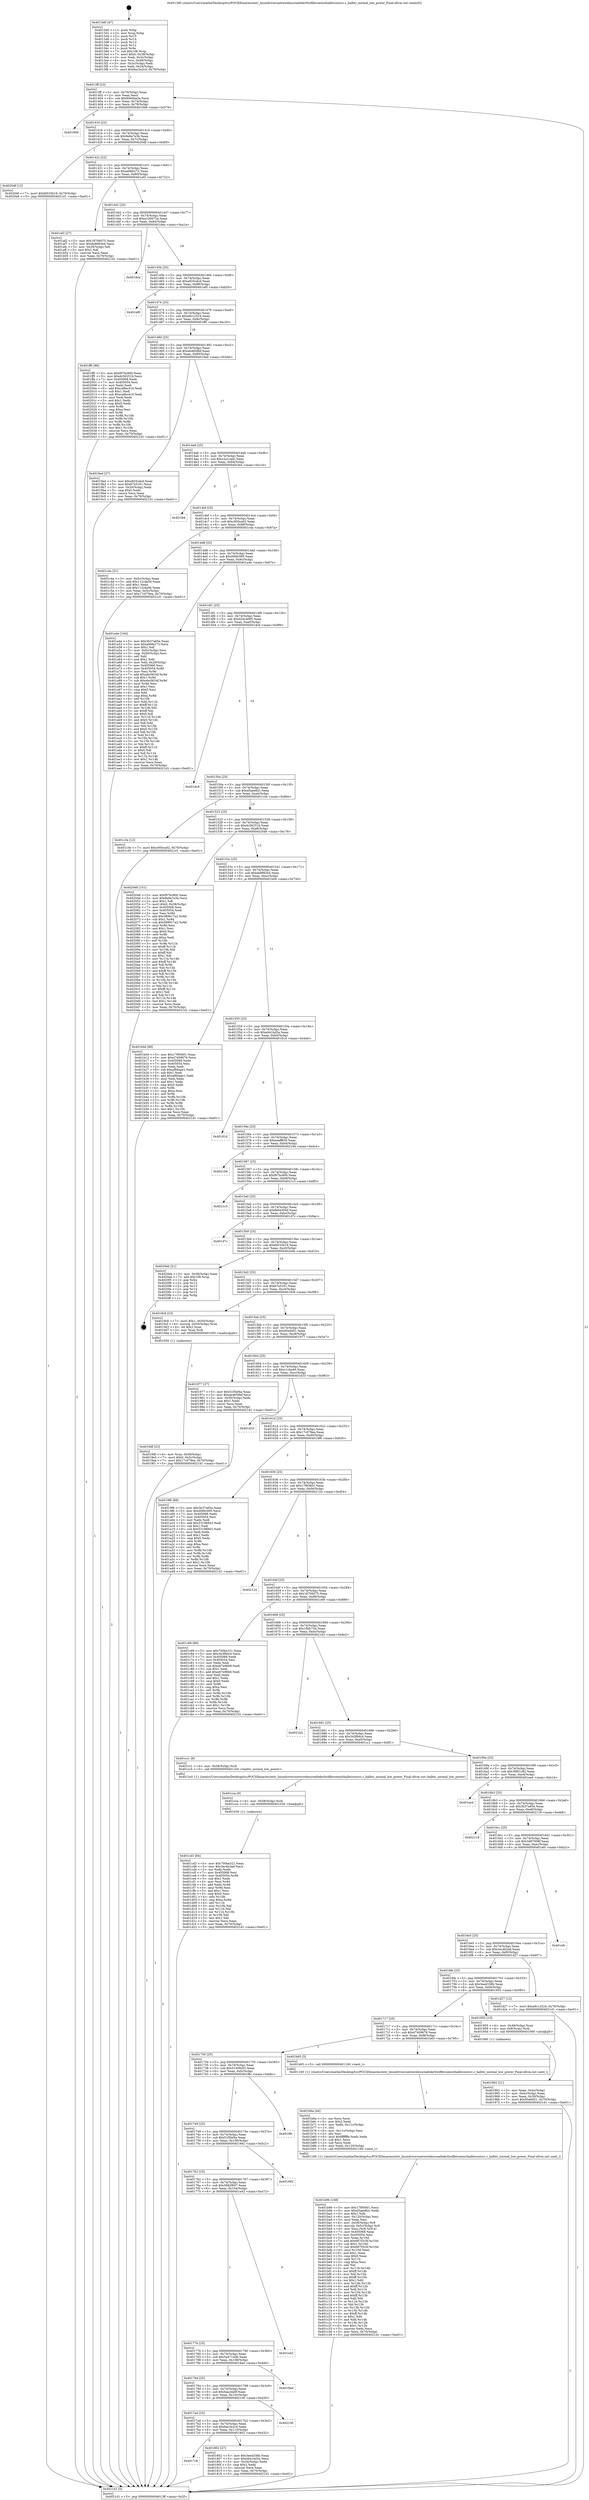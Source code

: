 digraph "0x4013d0" {
  label = "0x4013d0 (/mnt/c/Users/mathe/Desktop/tcc/POCII/binaries/extr_linuxdriversnetwirelessrealtekrtlwifibtcoexisthalbtcoutsrc.c_halbtc_normal_low_power_Final-ollvm.out::main(0))"
  labelloc = "t"
  node[shape=record]

  Entry [label="",width=0.3,height=0.3,shape=circle,fillcolor=black,style=filled]
  "0x4013ff" [label="{
     0x4013ff [23]\l
     | [instrs]\l
     &nbsp;&nbsp;0x4013ff \<+3\>: mov -0x70(%rbp),%eax\l
     &nbsp;&nbsp;0x401402 \<+2\>: mov %eax,%ecx\l
     &nbsp;&nbsp;0x401404 \<+6\>: sub $0x84b0ba3a,%ecx\l
     &nbsp;&nbsp;0x40140a \<+3\>: mov %eax,-0x74(%rbp)\l
     &nbsp;&nbsp;0x40140d \<+3\>: mov %ecx,-0x78(%rbp)\l
     &nbsp;&nbsp;0x401410 \<+6\>: je 0000000000401949 \<main+0x579\>\l
  }"]
  "0x401949" [label="{
     0x401949\l
  }", style=dashed]
  "0x401416" [label="{
     0x401416 [22]\l
     | [instrs]\l
     &nbsp;&nbsp;0x401416 \<+5\>: jmp 000000000040141b \<main+0x4b\>\l
     &nbsp;&nbsp;0x40141b \<+3\>: mov -0x74(%rbp),%eax\l
     &nbsp;&nbsp;0x40141e \<+5\>: sub $0x9e9a7e3b,%eax\l
     &nbsp;&nbsp;0x401423 \<+3\>: mov %eax,-0x7c(%rbp)\l
     &nbsp;&nbsp;0x401426 \<+6\>: je 00000000004020df \<main+0xd0f\>\l
  }"]
  Exit [label="",width=0.3,height=0.3,shape=circle,fillcolor=black,style=filled,peripheries=2]
  "0x4020df" [label="{
     0x4020df [12]\l
     | [instrs]\l
     &nbsp;&nbsp;0x4020df \<+7\>: movl $0xfd533b19,-0x70(%rbp)\l
     &nbsp;&nbsp;0x4020e6 \<+5\>: jmp 00000000004021d1 \<main+0xe01\>\l
  }"]
  "0x40142c" [label="{
     0x40142c [22]\l
     | [instrs]\l
     &nbsp;&nbsp;0x40142c \<+5\>: jmp 0000000000401431 \<main+0x61\>\l
     &nbsp;&nbsp;0x401431 \<+3\>: mov -0x74(%rbp),%eax\l
     &nbsp;&nbsp;0x401434 \<+5\>: sub $0xa06fe273,%eax\l
     &nbsp;&nbsp;0x401439 \<+3\>: mov %eax,-0x80(%rbp)\l
     &nbsp;&nbsp;0x40143c \<+6\>: je 0000000000401af2 \<main+0x722\>\l
  }"]
  "0x401cd3" [label="{
     0x401cd3 [84]\l
     | [instrs]\l
     &nbsp;&nbsp;0x401cd3 \<+5\>: mov $0x700be321,%eax\l
     &nbsp;&nbsp;0x401cd8 \<+5\>: mov $0x3ec4b3ad,%ecx\l
     &nbsp;&nbsp;0x401cdd \<+2\>: xor %edx,%edx\l
     &nbsp;&nbsp;0x401cdf \<+7\>: mov 0x405068,%esi\l
     &nbsp;&nbsp;0x401ce6 \<+8\>: mov 0x405054,%r8d\l
     &nbsp;&nbsp;0x401cee \<+3\>: sub $0x1,%edx\l
     &nbsp;&nbsp;0x401cf1 \<+3\>: mov %esi,%r9d\l
     &nbsp;&nbsp;0x401cf4 \<+3\>: add %edx,%r9d\l
     &nbsp;&nbsp;0x401cf7 \<+4\>: imul %r9d,%esi\l
     &nbsp;&nbsp;0x401cfb \<+3\>: and $0x1,%esi\l
     &nbsp;&nbsp;0x401cfe \<+3\>: cmp $0x0,%esi\l
     &nbsp;&nbsp;0x401d01 \<+4\>: sete %r10b\l
     &nbsp;&nbsp;0x401d05 \<+4\>: cmp $0xa,%r8d\l
     &nbsp;&nbsp;0x401d09 \<+4\>: setl %r11b\l
     &nbsp;&nbsp;0x401d0d \<+3\>: mov %r10b,%bl\l
     &nbsp;&nbsp;0x401d10 \<+3\>: and %r11b,%bl\l
     &nbsp;&nbsp;0x401d13 \<+3\>: xor %r11b,%r10b\l
     &nbsp;&nbsp;0x401d16 \<+3\>: or %r10b,%bl\l
     &nbsp;&nbsp;0x401d19 \<+3\>: test $0x1,%bl\l
     &nbsp;&nbsp;0x401d1c \<+3\>: cmovne %ecx,%eax\l
     &nbsp;&nbsp;0x401d1f \<+3\>: mov %eax,-0x70(%rbp)\l
     &nbsp;&nbsp;0x401d22 \<+5\>: jmp 00000000004021d1 \<main+0xe01\>\l
  }"]
  "0x401af2" [label="{
     0x401af2 [27]\l
     | [instrs]\l
     &nbsp;&nbsp;0x401af2 \<+5\>: mov $0x18706075,%eax\l
     &nbsp;&nbsp;0x401af7 \<+5\>: mov $0xde8863e4,%ecx\l
     &nbsp;&nbsp;0x401afc \<+3\>: mov -0x29(%rbp),%dl\l
     &nbsp;&nbsp;0x401aff \<+3\>: test $0x1,%dl\l
     &nbsp;&nbsp;0x401b02 \<+3\>: cmovne %ecx,%eax\l
     &nbsp;&nbsp;0x401b05 \<+3\>: mov %eax,-0x70(%rbp)\l
     &nbsp;&nbsp;0x401b08 \<+5\>: jmp 00000000004021d1 \<main+0xe01\>\l
  }"]
  "0x401442" [label="{
     0x401442 [25]\l
     | [instrs]\l
     &nbsp;&nbsp;0x401442 \<+5\>: jmp 0000000000401447 \<main+0x77\>\l
     &nbsp;&nbsp;0x401447 \<+3\>: mov -0x74(%rbp),%eax\l
     &nbsp;&nbsp;0x40144a \<+5\>: sub $0xa1d0072a,%eax\l
     &nbsp;&nbsp;0x40144f \<+6\>: mov %eax,-0x84(%rbp)\l
     &nbsp;&nbsp;0x401455 \<+6\>: je 0000000000401dea \<main+0xa1a\>\l
  }"]
  "0x401cca" [label="{
     0x401cca [9]\l
     | [instrs]\l
     &nbsp;&nbsp;0x401cca \<+4\>: mov -0x58(%rbp),%rdi\l
     &nbsp;&nbsp;0x401cce \<+5\>: call 0000000000401030 \<free@plt\>\l
     | [calls]\l
     &nbsp;&nbsp;0x401030 \{1\} (unknown)\l
  }"]
  "0x401dea" [label="{
     0x401dea\l
  }", style=dashed]
  "0x40145b" [label="{
     0x40145b [25]\l
     | [instrs]\l
     &nbsp;&nbsp;0x40145b \<+5\>: jmp 0000000000401460 \<main+0x90\>\l
     &nbsp;&nbsp;0x401460 \<+3\>: mov -0x74(%rbp),%eax\l
     &nbsp;&nbsp;0x401463 \<+5\>: sub $0xa925cdcd,%eax\l
     &nbsp;&nbsp;0x401468 \<+6\>: mov %eax,-0x88(%rbp)\l
     &nbsp;&nbsp;0x40146e \<+6\>: je 0000000000401ef0 \<main+0xb20\>\l
  }"]
  "0x401b96" [label="{
     0x401b96 [168]\l
     | [instrs]\l
     &nbsp;&nbsp;0x401b96 \<+5\>: mov $0x17f95601,%ecx\l
     &nbsp;&nbsp;0x401b9b \<+5\>: mov $0xd5aee82c,%edx\l
     &nbsp;&nbsp;0x401ba0 \<+3\>: mov $0x1,%dil\l
     &nbsp;&nbsp;0x401ba3 \<+6\>: mov -0x120(%rbp),%esi\l
     &nbsp;&nbsp;0x401ba9 \<+3\>: imul %eax,%esi\l
     &nbsp;&nbsp;0x401bac \<+4\>: mov -0x58(%rbp),%r8\l
     &nbsp;&nbsp;0x401bb0 \<+4\>: movslq -0x5c(%rbp),%r9\l
     &nbsp;&nbsp;0x401bb4 \<+4\>: mov %esi,(%r8,%r9,4)\l
     &nbsp;&nbsp;0x401bb8 \<+7\>: mov 0x405068,%eax\l
     &nbsp;&nbsp;0x401bbf \<+7\>: mov 0x405054,%esi\l
     &nbsp;&nbsp;0x401bc6 \<+3\>: mov %eax,%r10d\l
     &nbsp;&nbsp;0x401bc9 \<+7\>: add $0x687f3c5f,%r10d\l
     &nbsp;&nbsp;0x401bd0 \<+4\>: sub $0x1,%r10d\l
     &nbsp;&nbsp;0x401bd4 \<+7\>: sub $0x687f3c5f,%r10d\l
     &nbsp;&nbsp;0x401bdb \<+4\>: imul %r10d,%eax\l
     &nbsp;&nbsp;0x401bdf \<+3\>: and $0x1,%eax\l
     &nbsp;&nbsp;0x401be2 \<+3\>: cmp $0x0,%eax\l
     &nbsp;&nbsp;0x401be5 \<+4\>: sete %r11b\l
     &nbsp;&nbsp;0x401be9 \<+3\>: cmp $0xa,%esi\l
     &nbsp;&nbsp;0x401bec \<+3\>: setl %bl\l
     &nbsp;&nbsp;0x401bef \<+3\>: mov %r11b,%r14b\l
     &nbsp;&nbsp;0x401bf2 \<+4\>: xor $0xff,%r14b\l
     &nbsp;&nbsp;0x401bf6 \<+3\>: mov %bl,%r15b\l
     &nbsp;&nbsp;0x401bf9 \<+4\>: xor $0xff,%r15b\l
     &nbsp;&nbsp;0x401bfd \<+4\>: xor $0x1,%dil\l
     &nbsp;&nbsp;0x401c01 \<+3\>: mov %r14b,%r12b\l
     &nbsp;&nbsp;0x401c04 \<+4\>: and $0xff,%r12b\l
     &nbsp;&nbsp;0x401c08 \<+3\>: and %dil,%r11b\l
     &nbsp;&nbsp;0x401c0b \<+3\>: mov %r15b,%r13b\l
     &nbsp;&nbsp;0x401c0e \<+4\>: and $0xff,%r13b\l
     &nbsp;&nbsp;0x401c12 \<+3\>: and %dil,%bl\l
     &nbsp;&nbsp;0x401c15 \<+3\>: or %r11b,%r12b\l
     &nbsp;&nbsp;0x401c18 \<+3\>: or %bl,%r13b\l
     &nbsp;&nbsp;0x401c1b \<+3\>: xor %r13b,%r12b\l
     &nbsp;&nbsp;0x401c1e \<+3\>: or %r15b,%r14b\l
     &nbsp;&nbsp;0x401c21 \<+4\>: xor $0xff,%r14b\l
     &nbsp;&nbsp;0x401c25 \<+4\>: or $0x1,%dil\l
     &nbsp;&nbsp;0x401c29 \<+3\>: and %dil,%r14b\l
     &nbsp;&nbsp;0x401c2c \<+3\>: or %r14b,%r12b\l
     &nbsp;&nbsp;0x401c2f \<+4\>: test $0x1,%r12b\l
     &nbsp;&nbsp;0x401c33 \<+3\>: cmovne %edx,%ecx\l
     &nbsp;&nbsp;0x401c36 \<+3\>: mov %ecx,-0x70(%rbp)\l
     &nbsp;&nbsp;0x401c39 \<+5\>: jmp 00000000004021d1 \<main+0xe01\>\l
  }"]
  "0x401ef0" [label="{
     0x401ef0\l
  }", style=dashed]
  "0x401474" [label="{
     0x401474 [25]\l
     | [instrs]\l
     &nbsp;&nbsp;0x401474 \<+5\>: jmp 0000000000401479 \<main+0xa9\>\l
     &nbsp;&nbsp;0x401479 \<+3\>: mov -0x74(%rbp),%eax\l
     &nbsp;&nbsp;0x40147c \<+5\>: sub $0xa9c12524,%eax\l
     &nbsp;&nbsp;0x401481 \<+6\>: mov %eax,-0x8c(%rbp)\l
     &nbsp;&nbsp;0x401487 \<+6\>: je 0000000000401ff0 \<main+0xc20\>\l
  }"]
  "0x401b6a" [label="{
     0x401b6a [44]\l
     | [instrs]\l
     &nbsp;&nbsp;0x401b6a \<+2\>: xor %ecx,%ecx\l
     &nbsp;&nbsp;0x401b6c \<+5\>: mov $0x2,%edx\l
     &nbsp;&nbsp;0x401b71 \<+6\>: mov %edx,-0x11c(%rbp)\l
     &nbsp;&nbsp;0x401b77 \<+1\>: cltd\l
     &nbsp;&nbsp;0x401b78 \<+6\>: mov -0x11c(%rbp),%esi\l
     &nbsp;&nbsp;0x401b7e \<+2\>: idiv %esi\l
     &nbsp;&nbsp;0x401b80 \<+6\>: imul $0xfffffffe,%edx,%edx\l
     &nbsp;&nbsp;0x401b86 \<+3\>: sub $0x1,%ecx\l
     &nbsp;&nbsp;0x401b89 \<+2\>: sub %ecx,%edx\l
     &nbsp;&nbsp;0x401b8b \<+6\>: mov %edx,-0x120(%rbp)\l
     &nbsp;&nbsp;0x401b91 \<+5\>: call 0000000000401160 \<next_i\>\l
     | [calls]\l
     &nbsp;&nbsp;0x401160 \{1\} (/mnt/c/Users/mathe/Desktop/tcc/POCII/binaries/extr_linuxdriversnetwirelessrealtekrtlwifibtcoexisthalbtcoutsrc.c_halbtc_normal_low_power_Final-ollvm.out::next_i)\l
  }"]
  "0x401ff0" [label="{
     0x401ff0 [88]\l
     | [instrs]\l
     &nbsp;&nbsp;0x401ff0 \<+5\>: mov $0xf97bc900,%eax\l
     &nbsp;&nbsp;0x401ff5 \<+5\>: mov $0xdc56251b,%ecx\l
     &nbsp;&nbsp;0x401ffa \<+7\>: mov 0x405068,%edx\l
     &nbsp;&nbsp;0x402001 \<+7\>: mov 0x405054,%esi\l
     &nbsp;&nbsp;0x402008 \<+2\>: mov %edx,%edi\l
     &nbsp;&nbsp;0x40200a \<+6\>: add $0xca8bc410,%edi\l
     &nbsp;&nbsp;0x402010 \<+3\>: sub $0x1,%edi\l
     &nbsp;&nbsp;0x402013 \<+6\>: sub $0xca8bc410,%edi\l
     &nbsp;&nbsp;0x402019 \<+3\>: imul %edi,%edx\l
     &nbsp;&nbsp;0x40201c \<+3\>: and $0x1,%edx\l
     &nbsp;&nbsp;0x40201f \<+3\>: cmp $0x0,%edx\l
     &nbsp;&nbsp;0x402022 \<+4\>: sete %r8b\l
     &nbsp;&nbsp;0x402026 \<+3\>: cmp $0xa,%esi\l
     &nbsp;&nbsp;0x402029 \<+4\>: setl %r9b\l
     &nbsp;&nbsp;0x40202d \<+3\>: mov %r8b,%r10b\l
     &nbsp;&nbsp;0x402030 \<+3\>: and %r9b,%r10b\l
     &nbsp;&nbsp;0x402033 \<+3\>: xor %r9b,%r8b\l
     &nbsp;&nbsp;0x402036 \<+3\>: or %r8b,%r10b\l
     &nbsp;&nbsp;0x402039 \<+4\>: test $0x1,%r10b\l
     &nbsp;&nbsp;0x40203d \<+3\>: cmovne %ecx,%eax\l
     &nbsp;&nbsp;0x402040 \<+3\>: mov %eax,-0x70(%rbp)\l
     &nbsp;&nbsp;0x402043 \<+5\>: jmp 00000000004021d1 \<main+0xe01\>\l
  }"]
  "0x40148d" [label="{
     0x40148d [25]\l
     | [instrs]\l
     &nbsp;&nbsp;0x40148d \<+5\>: jmp 0000000000401492 \<main+0xc2\>\l
     &nbsp;&nbsp;0x401492 \<+3\>: mov -0x74(%rbp),%eax\l
     &nbsp;&nbsp;0x401495 \<+5\>: sub $0xab4659bf,%eax\l
     &nbsp;&nbsp;0x40149a \<+6\>: mov %eax,-0x90(%rbp)\l
     &nbsp;&nbsp;0x4014a0 \<+6\>: je 00000000004019ad \<main+0x5dd\>\l
  }"]
  "0x4019df" [label="{
     0x4019df [23]\l
     | [instrs]\l
     &nbsp;&nbsp;0x4019df \<+4\>: mov %rax,-0x58(%rbp)\l
     &nbsp;&nbsp;0x4019e3 \<+7\>: movl $0x0,-0x5c(%rbp)\l
     &nbsp;&nbsp;0x4019ea \<+7\>: movl $0x17c079ea,-0x70(%rbp)\l
     &nbsp;&nbsp;0x4019f1 \<+5\>: jmp 00000000004021d1 \<main+0xe01\>\l
  }"]
  "0x4019ad" [label="{
     0x4019ad [27]\l
     | [instrs]\l
     &nbsp;&nbsp;0x4019ad \<+5\>: mov $0xa925cdcd,%eax\l
     &nbsp;&nbsp;0x4019b2 \<+5\>: mov $0x67a5161,%ecx\l
     &nbsp;&nbsp;0x4019b7 \<+3\>: mov -0x30(%rbp),%edx\l
     &nbsp;&nbsp;0x4019ba \<+3\>: cmp $0x0,%edx\l
     &nbsp;&nbsp;0x4019bd \<+3\>: cmove %ecx,%eax\l
     &nbsp;&nbsp;0x4019c0 \<+3\>: mov %eax,-0x70(%rbp)\l
     &nbsp;&nbsp;0x4019c3 \<+5\>: jmp 00000000004021d1 \<main+0xe01\>\l
  }"]
  "0x4014a6" [label="{
     0x4014a6 [25]\l
     | [instrs]\l
     &nbsp;&nbsp;0x4014a6 \<+5\>: jmp 00000000004014ab \<main+0xdb\>\l
     &nbsp;&nbsp;0x4014ab \<+3\>: mov -0x74(%rbp),%eax\l
     &nbsp;&nbsp;0x4014ae \<+5\>: sub $0xc2a1cadc,%eax\l
     &nbsp;&nbsp;0x4014b3 \<+6\>: mov %eax,-0x94(%rbp)\l
     &nbsp;&nbsp;0x4014b9 \<+6\>: je 0000000000401fe4 \<main+0xc14\>\l
  }"]
  "0x401962" [label="{
     0x401962 [21]\l
     | [instrs]\l
     &nbsp;&nbsp;0x401962 \<+3\>: mov %eax,-0x4c(%rbp)\l
     &nbsp;&nbsp;0x401965 \<+3\>: mov -0x4c(%rbp),%eax\l
     &nbsp;&nbsp;0x401968 \<+3\>: mov %eax,-0x30(%rbp)\l
     &nbsp;&nbsp;0x40196b \<+7\>: movl $0x95e0d51,-0x70(%rbp)\l
     &nbsp;&nbsp;0x401972 \<+5\>: jmp 00000000004021d1 \<main+0xe01\>\l
  }"]
  "0x401fe4" [label="{
     0x401fe4\l
  }", style=dashed]
  "0x4014bf" [label="{
     0x4014bf [25]\l
     | [instrs]\l
     &nbsp;&nbsp;0x4014bf \<+5\>: jmp 00000000004014c4 \<main+0xf4\>\l
     &nbsp;&nbsp;0x4014c4 \<+3\>: mov -0x74(%rbp),%eax\l
     &nbsp;&nbsp;0x4014c7 \<+5\>: sub $0xc950ca02,%eax\l
     &nbsp;&nbsp;0x4014cc \<+6\>: mov %eax,-0x98(%rbp)\l
     &nbsp;&nbsp;0x4014d2 \<+6\>: je 0000000000401c4a \<main+0x87a\>\l
  }"]
  "0x4013d0" [label="{
     0x4013d0 [47]\l
     | [instrs]\l
     &nbsp;&nbsp;0x4013d0 \<+1\>: push %rbp\l
     &nbsp;&nbsp;0x4013d1 \<+3\>: mov %rsp,%rbp\l
     &nbsp;&nbsp;0x4013d4 \<+2\>: push %r15\l
     &nbsp;&nbsp;0x4013d6 \<+2\>: push %r14\l
     &nbsp;&nbsp;0x4013d8 \<+2\>: push %r13\l
     &nbsp;&nbsp;0x4013da \<+2\>: push %r12\l
     &nbsp;&nbsp;0x4013dc \<+1\>: push %rbx\l
     &nbsp;&nbsp;0x4013dd \<+7\>: sub $0x108,%rsp\l
     &nbsp;&nbsp;0x4013e4 \<+7\>: movl $0x0,-0x38(%rbp)\l
     &nbsp;&nbsp;0x4013eb \<+3\>: mov %edi,-0x3c(%rbp)\l
     &nbsp;&nbsp;0x4013ee \<+4\>: mov %rsi,-0x48(%rbp)\l
     &nbsp;&nbsp;0x4013f2 \<+3\>: mov -0x3c(%rbp),%edi\l
     &nbsp;&nbsp;0x4013f5 \<+3\>: mov %edi,-0x34(%rbp)\l
     &nbsp;&nbsp;0x4013f8 \<+7\>: movl $0x6ac3e2c4,-0x70(%rbp)\l
  }"]
  "0x401c4a" [label="{
     0x401c4a [31]\l
     | [instrs]\l
     &nbsp;&nbsp;0x401c4a \<+3\>: mov -0x5c(%rbp),%eax\l
     &nbsp;&nbsp;0x401c4d \<+5\>: add $0x112cda56,%eax\l
     &nbsp;&nbsp;0x401c52 \<+3\>: add $0x1,%eax\l
     &nbsp;&nbsp;0x401c55 \<+5\>: sub $0x112cda56,%eax\l
     &nbsp;&nbsp;0x401c5a \<+3\>: mov %eax,-0x5c(%rbp)\l
     &nbsp;&nbsp;0x401c5d \<+7\>: movl $0x17c079ea,-0x70(%rbp)\l
     &nbsp;&nbsp;0x401c64 \<+5\>: jmp 00000000004021d1 \<main+0xe01\>\l
  }"]
  "0x4014d8" [label="{
     0x4014d8 [25]\l
     | [instrs]\l
     &nbsp;&nbsp;0x4014d8 \<+5\>: jmp 00000000004014dd \<main+0x10d\>\l
     &nbsp;&nbsp;0x4014dd \<+3\>: mov -0x74(%rbp),%eax\l
     &nbsp;&nbsp;0x4014e0 \<+5\>: sub $0xd06fc095,%eax\l
     &nbsp;&nbsp;0x4014e5 \<+6\>: mov %eax,-0x9c(%rbp)\l
     &nbsp;&nbsp;0x4014eb \<+6\>: je 0000000000401a4e \<main+0x67e\>\l
  }"]
  "0x4021d1" [label="{
     0x4021d1 [5]\l
     | [instrs]\l
     &nbsp;&nbsp;0x4021d1 \<+5\>: jmp 00000000004013ff \<main+0x2f\>\l
  }"]
  "0x401a4e" [label="{
     0x401a4e [164]\l
     | [instrs]\l
     &nbsp;&nbsp;0x401a4e \<+5\>: mov $0x3b37a65e,%eax\l
     &nbsp;&nbsp;0x401a53 \<+5\>: mov $0xa06fe273,%ecx\l
     &nbsp;&nbsp;0x401a58 \<+2\>: mov $0x1,%dl\l
     &nbsp;&nbsp;0x401a5a \<+3\>: mov -0x5c(%rbp),%esi\l
     &nbsp;&nbsp;0x401a5d \<+3\>: cmp -0x50(%rbp),%esi\l
     &nbsp;&nbsp;0x401a60 \<+4\>: setl %dil\l
     &nbsp;&nbsp;0x401a64 \<+4\>: and $0x1,%dil\l
     &nbsp;&nbsp;0x401a68 \<+4\>: mov %dil,-0x29(%rbp)\l
     &nbsp;&nbsp;0x401a6c \<+7\>: mov 0x405068,%esi\l
     &nbsp;&nbsp;0x401a73 \<+8\>: mov 0x405054,%r8d\l
     &nbsp;&nbsp;0x401a7b \<+3\>: mov %esi,%r9d\l
     &nbsp;&nbsp;0x401a7e \<+7\>: add $0xebc0634f,%r9d\l
     &nbsp;&nbsp;0x401a85 \<+4\>: sub $0x1,%r9d\l
     &nbsp;&nbsp;0x401a89 \<+7\>: sub $0xebc0634f,%r9d\l
     &nbsp;&nbsp;0x401a90 \<+4\>: imul %r9d,%esi\l
     &nbsp;&nbsp;0x401a94 \<+3\>: and $0x1,%esi\l
     &nbsp;&nbsp;0x401a97 \<+3\>: cmp $0x0,%esi\l
     &nbsp;&nbsp;0x401a9a \<+4\>: sete %dil\l
     &nbsp;&nbsp;0x401a9e \<+4\>: cmp $0xa,%r8d\l
     &nbsp;&nbsp;0x401aa2 \<+4\>: setl %r10b\l
     &nbsp;&nbsp;0x401aa6 \<+3\>: mov %dil,%r11b\l
     &nbsp;&nbsp;0x401aa9 \<+4\>: xor $0xff,%r11b\l
     &nbsp;&nbsp;0x401aad \<+3\>: mov %r10b,%bl\l
     &nbsp;&nbsp;0x401ab0 \<+3\>: xor $0xff,%bl\l
     &nbsp;&nbsp;0x401ab3 \<+3\>: xor $0x0,%dl\l
     &nbsp;&nbsp;0x401ab6 \<+3\>: mov %r11b,%r14b\l
     &nbsp;&nbsp;0x401ab9 \<+4\>: and $0x0,%r14b\l
     &nbsp;&nbsp;0x401abd \<+3\>: and %dl,%dil\l
     &nbsp;&nbsp;0x401ac0 \<+3\>: mov %bl,%r15b\l
     &nbsp;&nbsp;0x401ac3 \<+4\>: and $0x0,%r15b\l
     &nbsp;&nbsp;0x401ac7 \<+3\>: and %dl,%r10b\l
     &nbsp;&nbsp;0x401aca \<+3\>: or %dil,%r14b\l
     &nbsp;&nbsp;0x401acd \<+3\>: or %r10b,%r15b\l
     &nbsp;&nbsp;0x401ad0 \<+3\>: xor %r15b,%r14b\l
     &nbsp;&nbsp;0x401ad3 \<+3\>: or %bl,%r11b\l
     &nbsp;&nbsp;0x401ad6 \<+4\>: xor $0xff,%r11b\l
     &nbsp;&nbsp;0x401ada \<+3\>: or $0x0,%dl\l
     &nbsp;&nbsp;0x401add \<+3\>: and %dl,%r11b\l
     &nbsp;&nbsp;0x401ae0 \<+3\>: or %r11b,%r14b\l
     &nbsp;&nbsp;0x401ae3 \<+4\>: test $0x1,%r14b\l
     &nbsp;&nbsp;0x401ae7 \<+3\>: cmovne %ecx,%eax\l
     &nbsp;&nbsp;0x401aea \<+3\>: mov %eax,-0x70(%rbp)\l
     &nbsp;&nbsp;0x401aed \<+5\>: jmp 00000000004021d1 \<main+0xe01\>\l
  }"]
  "0x4014f1" [label="{
     0x4014f1 [25]\l
     | [instrs]\l
     &nbsp;&nbsp;0x4014f1 \<+5\>: jmp 00000000004014f6 \<main+0x126\>\l
     &nbsp;&nbsp;0x4014f6 \<+3\>: mov -0x74(%rbp),%eax\l
     &nbsp;&nbsp;0x4014f9 \<+5\>: sub $0xd24c4085,%eax\l
     &nbsp;&nbsp;0x4014fe \<+6\>: mov %eax,-0xa0(%rbp)\l
     &nbsp;&nbsp;0x401504 \<+6\>: je 0000000000401dc9 \<main+0x9f9\>\l
  }"]
  "0x4017c6" [label="{
     0x4017c6\l
  }", style=dashed]
  "0x401dc9" [label="{
     0x401dc9\l
  }", style=dashed]
  "0x40150a" [label="{
     0x40150a [25]\l
     | [instrs]\l
     &nbsp;&nbsp;0x40150a \<+5\>: jmp 000000000040150f \<main+0x13f\>\l
     &nbsp;&nbsp;0x40150f \<+3\>: mov -0x74(%rbp),%eax\l
     &nbsp;&nbsp;0x401512 \<+5\>: sub $0xd5aee82c,%eax\l
     &nbsp;&nbsp;0x401517 \<+6\>: mov %eax,-0xa4(%rbp)\l
     &nbsp;&nbsp;0x40151d \<+6\>: je 0000000000401c3e \<main+0x86e\>\l
  }"]
  "0x401802" [label="{
     0x401802 [27]\l
     | [instrs]\l
     &nbsp;&nbsp;0x401802 \<+5\>: mov $0x3eed338b,%eax\l
     &nbsp;&nbsp;0x401807 \<+5\>: mov $0xeb41bd3a,%ecx\l
     &nbsp;&nbsp;0x40180c \<+3\>: mov -0x34(%rbp),%edx\l
     &nbsp;&nbsp;0x40180f \<+3\>: cmp $0x2,%edx\l
     &nbsp;&nbsp;0x401812 \<+3\>: cmovne %ecx,%eax\l
     &nbsp;&nbsp;0x401815 \<+3\>: mov %eax,-0x70(%rbp)\l
     &nbsp;&nbsp;0x401818 \<+5\>: jmp 00000000004021d1 \<main+0xe01\>\l
  }"]
  "0x401c3e" [label="{
     0x401c3e [12]\l
     | [instrs]\l
     &nbsp;&nbsp;0x401c3e \<+7\>: movl $0xc950ca02,-0x70(%rbp)\l
     &nbsp;&nbsp;0x401c45 \<+5\>: jmp 00000000004021d1 \<main+0xe01\>\l
  }"]
  "0x401523" [label="{
     0x401523 [25]\l
     | [instrs]\l
     &nbsp;&nbsp;0x401523 \<+5\>: jmp 0000000000401528 \<main+0x158\>\l
     &nbsp;&nbsp;0x401528 \<+3\>: mov -0x74(%rbp),%eax\l
     &nbsp;&nbsp;0x40152b \<+5\>: sub $0xdc56251b,%eax\l
     &nbsp;&nbsp;0x401530 \<+6\>: mov %eax,-0xa8(%rbp)\l
     &nbsp;&nbsp;0x401536 \<+6\>: je 0000000000402048 \<main+0xc78\>\l
  }"]
  "0x4017ad" [label="{
     0x4017ad [25]\l
     | [instrs]\l
     &nbsp;&nbsp;0x4017ad \<+5\>: jmp 00000000004017b2 \<main+0x3e2\>\l
     &nbsp;&nbsp;0x4017b2 \<+3\>: mov -0x74(%rbp),%eax\l
     &nbsp;&nbsp;0x4017b5 \<+5\>: sub $0x6ac3e2c4,%eax\l
     &nbsp;&nbsp;0x4017ba \<+6\>: mov %eax,-0x110(%rbp)\l
     &nbsp;&nbsp;0x4017c0 \<+6\>: je 0000000000401802 \<main+0x432\>\l
  }"]
  "0x402048" [label="{
     0x402048 [151]\l
     | [instrs]\l
     &nbsp;&nbsp;0x402048 \<+5\>: mov $0xf97bc900,%eax\l
     &nbsp;&nbsp;0x40204d \<+5\>: mov $0x9e9a7e3b,%ecx\l
     &nbsp;&nbsp;0x402052 \<+2\>: mov $0x1,%dl\l
     &nbsp;&nbsp;0x402054 \<+7\>: movl $0x0,-0x38(%rbp)\l
     &nbsp;&nbsp;0x40205b \<+7\>: mov 0x405068,%esi\l
     &nbsp;&nbsp;0x402062 \<+7\>: mov 0x405054,%edi\l
     &nbsp;&nbsp;0x402069 \<+3\>: mov %esi,%r8d\l
     &nbsp;&nbsp;0x40206c \<+7\>: add $0x589917a2,%r8d\l
     &nbsp;&nbsp;0x402073 \<+4\>: sub $0x1,%r8d\l
     &nbsp;&nbsp;0x402077 \<+7\>: sub $0x589917a2,%r8d\l
     &nbsp;&nbsp;0x40207e \<+4\>: imul %r8d,%esi\l
     &nbsp;&nbsp;0x402082 \<+3\>: and $0x1,%esi\l
     &nbsp;&nbsp;0x402085 \<+3\>: cmp $0x0,%esi\l
     &nbsp;&nbsp;0x402088 \<+4\>: sete %r9b\l
     &nbsp;&nbsp;0x40208c \<+3\>: cmp $0xa,%edi\l
     &nbsp;&nbsp;0x40208f \<+4\>: setl %r10b\l
     &nbsp;&nbsp;0x402093 \<+3\>: mov %r9b,%r11b\l
     &nbsp;&nbsp;0x402096 \<+4\>: xor $0xff,%r11b\l
     &nbsp;&nbsp;0x40209a \<+3\>: mov %r10b,%bl\l
     &nbsp;&nbsp;0x40209d \<+3\>: xor $0xff,%bl\l
     &nbsp;&nbsp;0x4020a0 \<+3\>: xor $0x1,%dl\l
     &nbsp;&nbsp;0x4020a3 \<+3\>: mov %r11b,%r14b\l
     &nbsp;&nbsp;0x4020a6 \<+4\>: and $0xff,%r14b\l
     &nbsp;&nbsp;0x4020aa \<+3\>: and %dl,%r9b\l
     &nbsp;&nbsp;0x4020ad \<+3\>: mov %bl,%r15b\l
     &nbsp;&nbsp;0x4020b0 \<+4\>: and $0xff,%r15b\l
     &nbsp;&nbsp;0x4020b4 \<+3\>: and %dl,%r10b\l
     &nbsp;&nbsp;0x4020b7 \<+3\>: or %r9b,%r14b\l
     &nbsp;&nbsp;0x4020ba \<+3\>: or %r10b,%r15b\l
     &nbsp;&nbsp;0x4020bd \<+3\>: xor %r15b,%r14b\l
     &nbsp;&nbsp;0x4020c0 \<+3\>: or %bl,%r11b\l
     &nbsp;&nbsp;0x4020c3 \<+4\>: xor $0xff,%r11b\l
     &nbsp;&nbsp;0x4020c7 \<+3\>: or $0x1,%dl\l
     &nbsp;&nbsp;0x4020ca \<+3\>: and %dl,%r11b\l
     &nbsp;&nbsp;0x4020cd \<+3\>: or %r11b,%r14b\l
     &nbsp;&nbsp;0x4020d0 \<+4\>: test $0x1,%r14b\l
     &nbsp;&nbsp;0x4020d4 \<+3\>: cmovne %ecx,%eax\l
     &nbsp;&nbsp;0x4020d7 \<+3\>: mov %eax,-0x70(%rbp)\l
     &nbsp;&nbsp;0x4020da \<+5\>: jmp 00000000004021d1 \<main+0xe01\>\l
  }"]
  "0x40153c" [label="{
     0x40153c [25]\l
     | [instrs]\l
     &nbsp;&nbsp;0x40153c \<+5\>: jmp 0000000000401541 \<main+0x171\>\l
     &nbsp;&nbsp;0x401541 \<+3\>: mov -0x74(%rbp),%eax\l
     &nbsp;&nbsp;0x401544 \<+5\>: sub $0xde8863e4,%eax\l
     &nbsp;&nbsp;0x401549 \<+6\>: mov %eax,-0xac(%rbp)\l
     &nbsp;&nbsp;0x40154f \<+6\>: je 0000000000401b0d \<main+0x73d\>\l
  }"]
  "0x402100" [label="{
     0x402100\l
  }", style=dashed]
  "0x401b0d" [label="{
     0x401b0d [88]\l
     | [instrs]\l
     &nbsp;&nbsp;0x401b0d \<+5\>: mov $0x17f95601,%eax\l
     &nbsp;&nbsp;0x401b12 \<+5\>: mov $0x47409676,%ecx\l
     &nbsp;&nbsp;0x401b17 \<+7\>: mov 0x405068,%edx\l
     &nbsp;&nbsp;0x401b1e \<+7\>: mov 0x405054,%esi\l
     &nbsp;&nbsp;0x401b25 \<+2\>: mov %edx,%edi\l
     &nbsp;&nbsp;0x401b27 \<+6\>: sub $0xaf80aae1,%edi\l
     &nbsp;&nbsp;0x401b2d \<+3\>: sub $0x1,%edi\l
     &nbsp;&nbsp;0x401b30 \<+6\>: add $0xaf80aae1,%edi\l
     &nbsp;&nbsp;0x401b36 \<+3\>: imul %edi,%edx\l
     &nbsp;&nbsp;0x401b39 \<+3\>: and $0x1,%edx\l
     &nbsp;&nbsp;0x401b3c \<+3\>: cmp $0x0,%edx\l
     &nbsp;&nbsp;0x401b3f \<+4\>: sete %r8b\l
     &nbsp;&nbsp;0x401b43 \<+3\>: cmp $0xa,%esi\l
     &nbsp;&nbsp;0x401b46 \<+4\>: setl %r9b\l
     &nbsp;&nbsp;0x401b4a \<+3\>: mov %r8b,%r10b\l
     &nbsp;&nbsp;0x401b4d \<+3\>: and %r9b,%r10b\l
     &nbsp;&nbsp;0x401b50 \<+3\>: xor %r9b,%r8b\l
     &nbsp;&nbsp;0x401b53 \<+3\>: or %r8b,%r10b\l
     &nbsp;&nbsp;0x401b56 \<+4\>: test $0x1,%r10b\l
     &nbsp;&nbsp;0x401b5a \<+3\>: cmovne %ecx,%eax\l
     &nbsp;&nbsp;0x401b5d \<+3\>: mov %eax,-0x70(%rbp)\l
     &nbsp;&nbsp;0x401b60 \<+5\>: jmp 00000000004021d1 \<main+0xe01\>\l
  }"]
  "0x401555" [label="{
     0x401555 [25]\l
     | [instrs]\l
     &nbsp;&nbsp;0x401555 \<+5\>: jmp 000000000040155a \<main+0x18a\>\l
     &nbsp;&nbsp;0x40155a \<+3\>: mov -0x74(%rbp),%eax\l
     &nbsp;&nbsp;0x40155d \<+5\>: sub $0xeb41bd3a,%eax\l
     &nbsp;&nbsp;0x401562 \<+6\>: mov %eax,-0xb0(%rbp)\l
     &nbsp;&nbsp;0x401568 \<+6\>: je 000000000040181d \<main+0x44d\>\l
  }"]
  "0x401794" [label="{
     0x401794 [25]\l
     | [instrs]\l
     &nbsp;&nbsp;0x401794 \<+5\>: jmp 0000000000401799 \<main+0x3c9\>\l
     &nbsp;&nbsp;0x401799 \<+3\>: mov -0x74(%rbp),%eax\l
     &nbsp;&nbsp;0x40179c \<+5\>: sub $0x5aa2da0f,%eax\l
     &nbsp;&nbsp;0x4017a1 \<+6\>: mov %eax,-0x10c(%rbp)\l
     &nbsp;&nbsp;0x4017a7 \<+6\>: je 0000000000402100 \<main+0xd30\>\l
  }"]
  "0x40181d" [label="{
     0x40181d\l
  }", style=dashed]
  "0x40156e" [label="{
     0x40156e [25]\l
     | [instrs]\l
     &nbsp;&nbsp;0x40156e \<+5\>: jmp 0000000000401573 \<main+0x1a3\>\l
     &nbsp;&nbsp;0x401573 \<+3\>: mov -0x74(%rbp),%eax\l
     &nbsp;&nbsp;0x401576 \<+5\>: sub $0xeeaff659,%eax\l
     &nbsp;&nbsp;0x40157b \<+6\>: mov %eax,-0xb4(%rbp)\l
     &nbsp;&nbsp;0x401581 \<+6\>: je 0000000000402194 \<main+0xdc4\>\l
  }"]
  "0x4018ad" [label="{
     0x4018ad\l
  }", style=dashed]
  "0x402194" [label="{
     0x402194\l
  }", style=dashed]
  "0x401587" [label="{
     0x401587 [25]\l
     | [instrs]\l
     &nbsp;&nbsp;0x401587 \<+5\>: jmp 000000000040158c \<main+0x1bc\>\l
     &nbsp;&nbsp;0x40158c \<+3\>: mov -0x74(%rbp),%eax\l
     &nbsp;&nbsp;0x40158f \<+5\>: sub $0xf97bc900,%eax\l
     &nbsp;&nbsp;0x401594 \<+6\>: mov %eax,-0xb8(%rbp)\l
     &nbsp;&nbsp;0x40159a \<+6\>: je 00000000004021c3 \<main+0xdf3\>\l
  }"]
  "0x40177b" [label="{
     0x40177b [25]\l
     | [instrs]\l
     &nbsp;&nbsp;0x40177b \<+5\>: jmp 0000000000401780 \<main+0x3b0\>\l
     &nbsp;&nbsp;0x401780 \<+3\>: mov -0x74(%rbp),%eax\l
     &nbsp;&nbsp;0x401783 \<+5\>: sub $0x5a4714db,%eax\l
     &nbsp;&nbsp;0x401788 \<+6\>: mov %eax,-0x108(%rbp)\l
     &nbsp;&nbsp;0x40178e \<+6\>: je 00000000004018ad \<main+0x4dd\>\l
  }"]
  "0x4021c3" [label="{
     0x4021c3\l
  }", style=dashed]
  "0x4015a0" [label="{
     0x4015a0 [25]\l
     | [instrs]\l
     &nbsp;&nbsp;0x4015a0 \<+5\>: jmp 00000000004015a5 \<main+0x1d5\>\l
     &nbsp;&nbsp;0x4015a5 \<+3\>: mov -0x74(%rbp),%eax\l
     &nbsp;&nbsp;0x4015a8 \<+5\>: sub $0xfb64304d,%eax\l
     &nbsp;&nbsp;0x4015ad \<+6\>: mov %eax,-0xbc(%rbp)\l
     &nbsp;&nbsp;0x4015b3 \<+6\>: je 0000000000401d7c \<main+0x9ac\>\l
  }"]
  "0x401e42" [label="{
     0x401e42\l
  }", style=dashed]
  "0x401d7c" [label="{
     0x401d7c\l
  }", style=dashed]
  "0x4015b9" [label="{
     0x4015b9 [25]\l
     | [instrs]\l
     &nbsp;&nbsp;0x4015b9 \<+5\>: jmp 00000000004015be \<main+0x1ee\>\l
     &nbsp;&nbsp;0x4015be \<+3\>: mov -0x74(%rbp),%eax\l
     &nbsp;&nbsp;0x4015c1 \<+5\>: sub $0xfd533b19,%eax\l
     &nbsp;&nbsp;0x4015c6 \<+6\>: mov %eax,-0xc0(%rbp)\l
     &nbsp;&nbsp;0x4015cc \<+6\>: je 00000000004020eb \<main+0xd1b\>\l
  }"]
  "0x401762" [label="{
     0x401762 [25]\l
     | [instrs]\l
     &nbsp;&nbsp;0x401762 \<+5\>: jmp 0000000000401767 \<main+0x397\>\l
     &nbsp;&nbsp;0x401767 \<+3\>: mov -0x74(%rbp),%eax\l
     &nbsp;&nbsp;0x40176a \<+5\>: sub $0x5882f607,%eax\l
     &nbsp;&nbsp;0x40176f \<+6\>: mov %eax,-0x104(%rbp)\l
     &nbsp;&nbsp;0x401775 \<+6\>: je 0000000000401e42 \<main+0xa72\>\l
  }"]
  "0x4020eb" [label="{
     0x4020eb [21]\l
     | [instrs]\l
     &nbsp;&nbsp;0x4020eb \<+3\>: mov -0x38(%rbp),%eax\l
     &nbsp;&nbsp;0x4020ee \<+7\>: add $0x108,%rsp\l
     &nbsp;&nbsp;0x4020f5 \<+1\>: pop %rbx\l
     &nbsp;&nbsp;0x4020f6 \<+2\>: pop %r12\l
     &nbsp;&nbsp;0x4020f8 \<+2\>: pop %r13\l
     &nbsp;&nbsp;0x4020fa \<+2\>: pop %r14\l
     &nbsp;&nbsp;0x4020fc \<+2\>: pop %r15\l
     &nbsp;&nbsp;0x4020fe \<+1\>: pop %rbp\l
     &nbsp;&nbsp;0x4020ff \<+1\>: ret\l
  }"]
  "0x4015d2" [label="{
     0x4015d2 [25]\l
     | [instrs]\l
     &nbsp;&nbsp;0x4015d2 \<+5\>: jmp 00000000004015d7 \<main+0x207\>\l
     &nbsp;&nbsp;0x4015d7 \<+3\>: mov -0x74(%rbp),%eax\l
     &nbsp;&nbsp;0x4015da \<+5\>: sub $0x67a5161,%eax\l
     &nbsp;&nbsp;0x4015df \<+6\>: mov %eax,-0xc4(%rbp)\l
     &nbsp;&nbsp;0x4015e5 \<+6\>: je 00000000004019c8 \<main+0x5f8\>\l
  }"]
  "0x401992" [label="{
     0x401992\l
  }", style=dashed]
  "0x4019c8" [label="{
     0x4019c8 [23]\l
     | [instrs]\l
     &nbsp;&nbsp;0x4019c8 \<+7\>: movl $0x1,-0x50(%rbp)\l
     &nbsp;&nbsp;0x4019cf \<+4\>: movslq -0x50(%rbp),%rax\l
     &nbsp;&nbsp;0x4019d3 \<+4\>: shl $0x2,%rax\l
     &nbsp;&nbsp;0x4019d7 \<+3\>: mov %rax,%rdi\l
     &nbsp;&nbsp;0x4019da \<+5\>: call 0000000000401050 \<malloc@plt\>\l
     | [calls]\l
     &nbsp;&nbsp;0x401050 \{1\} (unknown)\l
  }"]
  "0x4015eb" [label="{
     0x4015eb [25]\l
     | [instrs]\l
     &nbsp;&nbsp;0x4015eb \<+5\>: jmp 00000000004015f0 \<main+0x220\>\l
     &nbsp;&nbsp;0x4015f0 \<+3\>: mov -0x74(%rbp),%eax\l
     &nbsp;&nbsp;0x4015f3 \<+5\>: sub $0x95e0d51,%eax\l
     &nbsp;&nbsp;0x4015f8 \<+6\>: mov %eax,-0xc8(%rbp)\l
     &nbsp;&nbsp;0x4015fe \<+6\>: je 0000000000401977 \<main+0x5a7\>\l
  }"]
  "0x401749" [label="{
     0x401749 [25]\l
     | [instrs]\l
     &nbsp;&nbsp;0x401749 \<+5\>: jmp 000000000040174e \<main+0x37e\>\l
     &nbsp;&nbsp;0x40174e \<+3\>: mov -0x74(%rbp),%eax\l
     &nbsp;&nbsp;0x401751 \<+5\>: sub $0x51f5bf4a,%eax\l
     &nbsp;&nbsp;0x401756 \<+6\>: mov %eax,-0x100(%rbp)\l
     &nbsp;&nbsp;0x40175c \<+6\>: je 0000000000401992 \<main+0x5c2\>\l
  }"]
  "0x401977" [label="{
     0x401977 [27]\l
     | [instrs]\l
     &nbsp;&nbsp;0x401977 \<+5\>: mov $0x51f5bf4a,%eax\l
     &nbsp;&nbsp;0x40197c \<+5\>: mov $0xab4659bf,%ecx\l
     &nbsp;&nbsp;0x401981 \<+3\>: mov -0x30(%rbp),%edx\l
     &nbsp;&nbsp;0x401984 \<+3\>: cmp $0x1,%edx\l
     &nbsp;&nbsp;0x401987 \<+3\>: cmovl %ecx,%eax\l
     &nbsp;&nbsp;0x40198a \<+3\>: mov %eax,-0x70(%rbp)\l
     &nbsp;&nbsp;0x40198d \<+5\>: jmp 00000000004021d1 \<main+0xe01\>\l
  }"]
  "0x401604" [label="{
     0x401604 [25]\l
     | [instrs]\l
     &nbsp;&nbsp;0x401604 \<+5\>: jmp 0000000000401609 \<main+0x239\>\l
     &nbsp;&nbsp;0x401609 \<+3\>: mov -0x74(%rbp),%eax\l
     &nbsp;&nbsp;0x40160c \<+5\>: sub $0xc1cba40,%eax\l
     &nbsp;&nbsp;0x401611 \<+6\>: mov %eax,-0xcc(%rbp)\l
     &nbsp;&nbsp;0x401617 \<+6\>: je 0000000000401d33 \<main+0x963\>\l
  }"]
  "0x401f8c" [label="{
     0x401f8c\l
  }", style=dashed]
  "0x401d33" [label="{
     0x401d33\l
  }", style=dashed]
  "0x40161d" [label="{
     0x40161d [25]\l
     | [instrs]\l
     &nbsp;&nbsp;0x40161d \<+5\>: jmp 0000000000401622 \<main+0x252\>\l
     &nbsp;&nbsp;0x401622 \<+3\>: mov -0x74(%rbp),%eax\l
     &nbsp;&nbsp;0x401625 \<+5\>: sub $0x17c079ea,%eax\l
     &nbsp;&nbsp;0x40162a \<+6\>: mov %eax,-0xd0(%rbp)\l
     &nbsp;&nbsp;0x401630 \<+6\>: je 00000000004019f6 \<main+0x626\>\l
  }"]
  "0x401730" [label="{
     0x401730 [25]\l
     | [instrs]\l
     &nbsp;&nbsp;0x401730 \<+5\>: jmp 0000000000401735 \<main+0x365\>\l
     &nbsp;&nbsp;0x401735 \<+3\>: mov -0x74(%rbp),%eax\l
     &nbsp;&nbsp;0x401738 \<+5\>: sub $0x51408c63,%eax\l
     &nbsp;&nbsp;0x40173d \<+6\>: mov %eax,-0xfc(%rbp)\l
     &nbsp;&nbsp;0x401743 \<+6\>: je 0000000000401f8c \<main+0xbbc\>\l
  }"]
  "0x4019f6" [label="{
     0x4019f6 [88]\l
     | [instrs]\l
     &nbsp;&nbsp;0x4019f6 \<+5\>: mov $0x3b37a65e,%eax\l
     &nbsp;&nbsp;0x4019fb \<+5\>: mov $0xd06fc095,%ecx\l
     &nbsp;&nbsp;0x401a00 \<+7\>: mov 0x405068,%edx\l
     &nbsp;&nbsp;0x401a07 \<+7\>: mov 0x405054,%esi\l
     &nbsp;&nbsp;0x401a0e \<+2\>: mov %edx,%edi\l
     &nbsp;&nbsp;0x401a10 \<+6\>: add $0x53198843,%edi\l
     &nbsp;&nbsp;0x401a16 \<+3\>: sub $0x1,%edi\l
     &nbsp;&nbsp;0x401a19 \<+6\>: sub $0x53198843,%edi\l
     &nbsp;&nbsp;0x401a1f \<+3\>: imul %edi,%edx\l
     &nbsp;&nbsp;0x401a22 \<+3\>: and $0x1,%edx\l
     &nbsp;&nbsp;0x401a25 \<+3\>: cmp $0x0,%edx\l
     &nbsp;&nbsp;0x401a28 \<+4\>: sete %r8b\l
     &nbsp;&nbsp;0x401a2c \<+3\>: cmp $0xa,%esi\l
     &nbsp;&nbsp;0x401a2f \<+4\>: setl %r9b\l
     &nbsp;&nbsp;0x401a33 \<+3\>: mov %r8b,%r10b\l
     &nbsp;&nbsp;0x401a36 \<+3\>: and %r9b,%r10b\l
     &nbsp;&nbsp;0x401a39 \<+3\>: xor %r9b,%r8b\l
     &nbsp;&nbsp;0x401a3c \<+3\>: or %r8b,%r10b\l
     &nbsp;&nbsp;0x401a3f \<+4\>: test $0x1,%r10b\l
     &nbsp;&nbsp;0x401a43 \<+3\>: cmovne %ecx,%eax\l
     &nbsp;&nbsp;0x401a46 \<+3\>: mov %eax,-0x70(%rbp)\l
     &nbsp;&nbsp;0x401a49 \<+5\>: jmp 00000000004021d1 \<main+0xe01\>\l
  }"]
  "0x401636" [label="{
     0x401636 [25]\l
     | [instrs]\l
     &nbsp;&nbsp;0x401636 \<+5\>: jmp 000000000040163b \<main+0x26b\>\l
     &nbsp;&nbsp;0x40163b \<+3\>: mov -0x74(%rbp),%eax\l
     &nbsp;&nbsp;0x40163e \<+5\>: sub $0x17f95601,%eax\l
     &nbsp;&nbsp;0x401643 \<+6\>: mov %eax,-0xd4(%rbp)\l
     &nbsp;&nbsp;0x401649 \<+6\>: je 0000000000402124 \<main+0xd54\>\l
  }"]
  "0x401b65" [label="{
     0x401b65 [5]\l
     | [instrs]\l
     &nbsp;&nbsp;0x401b65 \<+5\>: call 0000000000401160 \<next_i\>\l
     | [calls]\l
     &nbsp;&nbsp;0x401160 \{1\} (/mnt/c/Users/mathe/Desktop/tcc/POCII/binaries/extr_linuxdriversnetwirelessrealtekrtlwifibtcoexisthalbtcoutsrc.c_halbtc_normal_low_power_Final-ollvm.out::next_i)\l
  }"]
  "0x402124" [label="{
     0x402124\l
  }", style=dashed]
  "0x40164f" [label="{
     0x40164f [25]\l
     | [instrs]\l
     &nbsp;&nbsp;0x40164f \<+5\>: jmp 0000000000401654 \<main+0x284\>\l
     &nbsp;&nbsp;0x401654 \<+3\>: mov -0x74(%rbp),%eax\l
     &nbsp;&nbsp;0x401657 \<+5\>: sub $0x18706075,%eax\l
     &nbsp;&nbsp;0x40165c \<+6\>: mov %eax,-0xd8(%rbp)\l
     &nbsp;&nbsp;0x401662 \<+6\>: je 0000000000401c69 \<main+0x899\>\l
  }"]
  "0x401717" [label="{
     0x401717 [25]\l
     | [instrs]\l
     &nbsp;&nbsp;0x401717 \<+5\>: jmp 000000000040171c \<main+0x34c\>\l
     &nbsp;&nbsp;0x40171c \<+3\>: mov -0x74(%rbp),%eax\l
     &nbsp;&nbsp;0x40171f \<+5\>: sub $0x47409676,%eax\l
     &nbsp;&nbsp;0x401724 \<+6\>: mov %eax,-0xf8(%rbp)\l
     &nbsp;&nbsp;0x40172a \<+6\>: je 0000000000401b65 \<main+0x795\>\l
  }"]
  "0x401c69" [label="{
     0x401c69 [88]\l
     | [instrs]\l
     &nbsp;&nbsp;0x401c69 \<+5\>: mov $0x700be321,%eax\l
     &nbsp;&nbsp;0x401c6e \<+5\>: mov $0x343f9dc4,%ecx\l
     &nbsp;&nbsp;0x401c73 \<+7\>: mov 0x405068,%edx\l
     &nbsp;&nbsp;0x401c7a \<+7\>: mov 0x405054,%esi\l
     &nbsp;&nbsp;0x401c81 \<+2\>: mov %edx,%edi\l
     &nbsp;&nbsp;0x401c83 \<+6\>: sub $0xe67e96b9,%edi\l
     &nbsp;&nbsp;0x401c89 \<+3\>: sub $0x1,%edi\l
     &nbsp;&nbsp;0x401c8c \<+6\>: add $0xe67e96b9,%edi\l
     &nbsp;&nbsp;0x401c92 \<+3\>: imul %edi,%edx\l
     &nbsp;&nbsp;0x401c95 \<+3\>: and $0x1,%edx\l
     &nbsp;&nbsp;0x401c98 \<+3\>: cmp $0x0,%edx\l
     &nbsp;&nbsp;0x401c9b \<+4\>: sete %r8b\l
     &nbsp;&nbsp;0x401c9f \<+3\>: cmp $0xa,%esi\l
     &nbsp;&nbsp;0x401ca2 \<+4\>: setl %r9b\l
     &nbsp;&nbsp;0x401ca6 \<+3\>: mov %r8b,%r10b\l
     &nbsp;&nbsp;0x401ca9 \<+3\>: and %r9b,%r10b\l
     &nbsp;&nbsp;0x401cac \<+3\>: xor %r9b,%r8b\l
     &nbsp;&nbsp;0x401caf \<+3\>: or %r8b,%r10b\l
     &nbsp;&nbsp;0x401cb2 \<+4\>: test $0x1,%r10b\l
     &nbsp;&nbsp;0x401cb6 \<+3\>: cmovne %ecx,%eax\l
     &nbsp;&nbsp;0x401cb9 \<+3\>: mov %eax,-0x70(%rbp)\l
     &nbsp;&nbsp;0x401cbc \<+5\>: jmp 00000000004021d1 \<main+0xe01\>\l
  }"]
  "0x401668" [label="{
     0x401668 [25]\l
     | [instrs]\l
     &nbsp;&nbsp;0x401668 \<+5\>: jmp 000000000040166d \<main+0x29d\>\l
     &nbsp;&nbsp;0x40166d \<+3\>: mov -0x74(%rbp),%eax\l
     &nbsp;&nbsp;0x401670 \<+5\>: sub $0x1fbfc754,%eax\l
     &nbsp;&nbsp;0x401675 \<+6\>: mov %eax,-0xdc(%rbp)\l
     &nbsp;&nbsp;0x40167b \<+6\>: je 00000000004021b2 \<main+0xde2\>\l
  }"]
  "0x401955" [label="{
     0x401955 [13]\l
     | [instrs]\l
     &nbsp;&nbsp;0x401955 \<+4\>: mov -0x48(%rbp),%rax\l
     &nbsp;&nbsp;0x401959 \<+4\>: mov 0x8(%rax),%rdi\l
     &nbsp;&nbsp;0x40195d \<+5\>: call 0000000000401060 \<atoi@plt\>\l
     | [calls]\l
     &nbsp;&nbsp;0x401060 \{1\} (unknown)\l
  }"]
  "0x4021b2" [label="{
     0x4021b2\l
  }", style=dashed]
  "0x401681" [label="{
     0x401681 [25]\l
     | [instrs]\l
     &nbsp;&nbsp;0x401681 \<+5\>: jmp 0000000000401686 \<main+0x2b6\>\l
     &nbsp;&nbsp;0x401686 \<+3\>: mov -0x74(%rbp),%eax\l
     &nbsp;&nbsp;0x401689 \<+5\>: sub $0x343f9dc4,%eax\l
     &nbsp;&nbsp;0x40168e \<+6\>: mov %eax,-0xe0(%rbp)\l
     &nbsp;&nbsp;0x401694 \<+6\>: je 0000000000401cc1 \<main+0x8f1\>\l
  }"]
  "0x4016fe" [label="{
     0x4016fe [25]\l
     | [instrs]\l
     &nbsp;&nbsp;0x4016fe \<+5\>: jmp 0000000000401703 \<main+0x333\>\l
     &nbsp;&nbsp;0x401703 \<+3\>: mov -0x74(%rbp),%eax\l
     &nbsp;&nbsp;0x401706 \<+5\>: sub $0x3eed338b,%eax\l
     &nbsp;&nbsp;0x40170b \<+6\>: mov %eax,-0xf4(%rbp)\l
     &nbsp;&nbsp;0x401711 \<+6\>: je 0000000000401955 \<main+0x585\>\l
  }"]
  "0x401cc1" [label="{
     0x401cc1 [9]\l
     | [instrs]\l
     &nbsp;&nbsp;0x401cc1 \<+4\>: mov -0x58(%rbp),%rdi\l
     &nbsp;&nbsp;0x401cc5 \<+5\>: call 00000000004013c0 \<halbtc_normal_low_power\>\l
     | [calls]\l
     &nbsp;&nbsp;0x4013c0 \{1\} (/mnt/c/Users/mathe/Desktop/tcc/POCII/binaries/extr_linuxdriversnetwirelessrealtekrtlwifibtcoexisthalbtcoutsrc.c_halbtc_normal_low_power_Final-ollvm.out::halbtc_normal_low_power)\l
  }"]
  "0x40169a" [label="{
     0x40169a [25]\l
     | [instrs]\l
     &nbsp;&nbsp;0x40169a \<+5\>: jmp 000000000040169f \<main+0x2cf\>\l
     &nbsp;&nbsp;0x40169f \<+3\>: mov -0x74(%rbp),%eax\l
     &nbsp;&nbsp;0x4016a2 \<+5\>: sub $0x38f01c82,%eax\l
     &nbsp;&nbsp;0x4016a7 \<+6\>: mov %eax,-0xe4(%rbp)\l
     &nbsp;&nbsp;0x4016ad \<+6\>: je 0000000000401ee4 \<main+0xb14\>\l
  }"]
  "0x401d27" [label="{
     0x401d27 [12]\l
     | [instrs]\l
     &nbsp;&nbsp;0x401d27 \<+7\>: movl $0xa9c12524,-0x70(%rbp)\l
     &nbsp;&nbsp;0x401d2e \<+5\>: jmp 00000000004021d1 \<main+0xe01\>\l
  }"]
  "0x401ee4" [label="{
     0x401ee4\l
  }", style=dashed]
  "0x4016b3" [label="{
     0x4016b3 [25]\l
     | [instrs]\l
     &nbsp;&nbsp;0x4016b3 \<+5\>: jmp 00000000004016b8 \<main+0x2e8\>\l
     &nbsp;&nbsp;0x4016b8 \<+3\>: mov -0x74(%rbp),%eax\l
     &nbsp;&nbsp;0x4016bb \<+5\>: sub $0x3b37a65e,%eax\l
     &nbsp;&nbsp;0x4016c0 \<+6\>: mov %eax,-0xe8(%rbp)\l
     &nbsp;&nbsp;0x4016c6 \<+6\>: je 0000000000402118 \<main+0xd48\>\l
  }"]
  "0x4016e5" [label="{
     0x4016e5 [25]\l
     | [instrs]\l
     &nbsp;&nbsp;0x4016e5 \<+5\>: jmp 00000000004016ea \<main+0x31a\>\l
     &nbsp;&nbsp;0x4016ea \<+3\>: mov -0x74(%rbp),%eax\l
     &nbsp;&nbsp;0x4016ed \<+5\>: sub $0x3ec4b3ad,%eax\l
     &nbsp;&nbsp;0x4016f2 \<+6\>: mov %eax,-0xf0(%rbp)\l
     &nbsp;&nbsp;0x4016f8 \<+6\>: je 0000000000401d27 \<main+0x957\>\l
  }"]
  "0x402118" [label="{
     0x402118\l
  }", style=dashed]
  "0x4016cc" [label="{
     0x4016cc [25]\l
     | [instrs]\l
     &nbsp;&nbsp;0x4016cc \<+5\>: jmp 00000000004016d1 \<main+0x301\>\l
     &nbsp;&nbsp;0x4016d1 \<+3\>: mov -0x74(%rbp),%eax\l
     &nbsp;&nbsp;0x4016d4 \<+5\>: sub $0x3d87008f,%eax\l
     &nbsp;&nbsp;0x4016d9 \<+6\>: mov %eax,-0xec(%rbp)\l
     &nbsp;&nbsp;0x4016df \<+6\>: je 0000000000401efc \<main+0xb2c\>\l
  }"]
  "0x401efc" [label="{
     0x401efc\l
  }", style=dashed]
  Entry -> "0x4013d0" [label=" 1"]
  "0x4013ff" -> "0x401949" [label=" 0"]
  "0x4013ff" -> "0x401416" [label=" 22"]
  "0x4020eb" -> Exit [label=" 1"]
  "0x401416" -> "0x4020df" [label=" 1"]
  "0x401416" -> "0x40142c" [label=" 21"]
  "0x4020df" -> "0x4021d1" [label=" 1"]
  "0x40142c" -> "0x401af2" [label=" 2"]
  "0x40142c" -> "0x401442" [label=" 19"]
  "0x402048" -> "0x4021d1" [label=" 1"]
  "0x401442" -> "0x401dea" [label=" 0"]
  "0x401442" -> "0x40145b" [label=" 19"]
  "0x401ff0" -> "0x4021d1" [label=" 1"]
  "0x40145b" -> "0x401ef0" [label=" 0"]
  "0x40145b" -> "0x401474" [label=" 19"]
  "0x401d27" -> "0x4021d1" [label=" 1"]
  "0x401474" -> "0x401ff0" [label=" 1"]
  "0x401474" -> "0x40148d" [label=" 18"]
  "0x401cd3" -> "0x4021d1" [label=" 1"]
  "0x40148d" -> "0x4019ad" [label=" 1"]
  "0x40148d" -> "0x4014a6" [label=" 17"]
  "0x401cca" -> "0x401cd3" [label=" 1"]
  "0x4014a6" -> "0x401fe4" [label=" 0"]
  "0x4014a6" -> "0x4014bf" [label=" 17"]
  "0x401cc1" -> "0x401cca" [label=" 1"]
  "0x4014bf" -> "0x401c4a" [label=" 1"]
  "0x4014bf" -> "0x4014d8" [label=" 16"]
  "0x401c69" -> "0x4021d1" [label=" 1"]
  "0x4014d8" -> "0x401a4e" [label=" 2"]
  "0x4014d8" -> "0x4014f1" [label=" 14"]
  "0x401c4a" -> "0x4021d1" [label=" 1"]
  "0x4014f1" -> "0x401dc9" [label=" 0"]
  "0x4014f1" -> "0x40150a" [label=" 14"]
  "0x401c3e" -> "0x4021d1" [label=" 1"]
  "0x40150a" -> "0x401c3e" [label=" 1"]
  "0x40150a" -> "0x401523" [label=" 13"]
  "0x401b96" -> "0x4021d1" [label=" 1"]
  "0x401523" -> "0x402048" [label=" 1"]
  "0x401523" -> "0x40153c" [label=" 12"]
  "0x401b65" -> "0x401b6a" [label=" 1"]
  "0x40153c" -> "0x401b0d" [label=" 1"]
  "0x40153c" -> "0x401555" [label=" 11"]
  "0x401b0d" -> "0x4021d1" [label=" 1"]
  "0x401555" -> "0x40181d" [label=" 0"]
  "0x401555" -> "0x40156e" [label=" 11"]
  "0x401a4e" -> "0x4021d1" [label=" 2"]
  "0x40156e" -> "0x402194" [label=" 0"]
  "0x40156e" -> "0x401587" [label=" 11"]
  "0x4019f6" -> "0x4021d1" [label=" 2"]
  "0x401587" -> "0x4021c3" [label=" 0"]
  "0x401587" -> "0x4015a0" [label=" 11"]
  "0x4019c8" -> "0x4019df" [label=" 1"]
  "0x4015a0" -> "0x401d7c" [label=" 0"]
  "0x4015a0" -> "0x4015b9" [label=" 11"]
  "0x4019ad" -> "0x4021d1" [label=" 1"]
  "0x4015b9" -> "0x4020eb" [label=" 1"]
  "0x4015b9" -> "0x4015d2" [label=" 10"]
  "0x401962" -> "0x4021d1" [label=" 1"]
  "0x4015d2" -> "0x4019c8" [label=" 1"]
  "0x4015d2" -> "0x4015eb" [label=" 9"]
  "0x401955" -> "0x401962" [label=" 1"]
  "0x4015eb" -> "0x401977" [label=" 1"]
  "0x4015eb" -> "0x401604" [label=" 8"]
  "0x4013d0" -> "0x4013ff" [label=" 1"]
  "0x401604" -> "0x401d33" [label=" 0"]
  "0x401604" -> "0x40161d" [label=" 8"]
  "0x401802" -> "0x4021d1" [label=" 1"]
  "0x40161d" -> "0x4019f6" [label=" 2"]
  "0x40161d" -> "0x401636" [label=" 6"]
  "0x4017ad" -> "0x401802" [label=" 1"]
  "0x401636" -> "0x402124" [label=" 0"]
  "0x401636" -> "0x40164f" [label=" 6"]
  "0x401b6a" -> "0x401b96" [label=" 1"]
  "0x40164f" -> "0x401c69" [label=" 1"]
  "0x40164f" -> "0x401668" [label=" 5"]
  "0x401794" -> "0x402100" [label=" 0"]
  "0x401668" -> "0x4021b2" [label=" 0"]
  "0x401668" -> "0x401681" [label=" 5"]
  "0x401af2" -> "0x4021d1" [label=" 2"]
  "0x401681" -> "0x401cc1" [label=" 1"]
  "0x401681" -> "0x40169a" [label=" 4"]
  "0x40177b" -> "0x4018ad" [label=" 0"]
  "0x40169a" -> "0x401ee4" [label=" 0"]
  "0x40169a" -> "0x4016b3" [label=" 4"]
  "0x4019df" -> "0x4021d1" [label=" 1"]
  "0x4016b3" -> "0x402118" [label=" 0"]
  "0x4016b3" -> "0x4016cc" [label=" 4"]
  "0x401762" -> "0x401e42" [label=" 0"]
  "0x4016cc" -> "0x401efc" [label=" 0"]
  "0x4016cc" -> "0x4016e5" [label=" 4"]
  "0x401762" -> "0x40177b" [label=" 1"]
  "0x4016e5" -> "0x401d27" [label=" 1"]
  "0x4016e5" -> "0x4016fe" [label=" 3"]
  "0x40177b" -> "0x401794" [label=" 1"]
  "0x4016fe" -> "0x401955" [label=" 1"]
  "0x4016fe" -> "0x401717" [label=" 2"]
  "0x401794" -> "0x4017ad" [label=" 1"]
  "0x401717" -> "0x401b65" [label=" 1"]
  "0x401717" -> "0x401730" [label=" 1"]
  "0x4017ad" -> "0x4017c6" [label=" 0"]
  "0x401730" -> "0x401f8c" [label=" 0"]
  "0x401730" -> "0x401749" [label=" 1"]
  "0x4021d1" -> "0x4013ff" [label=" 21"]
  "0x401749" -> "0x401992" [label=" 0"]
  "0x401749" -> "0x401762" [label=" 1"]
  "0x401977" -> "0x4021d1" [label=" 1"]
}
